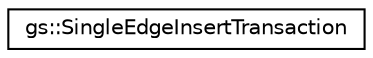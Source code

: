 digraph "Graphical Class Hierarchy"
{
 // LATEX_PDF_SIZE
  edge [fontname="Helvetica",fontsize="10",labelfontname="Helvetica",labelfontsize="10"];
  node [fontname="Helvetica",fontsize="10",shape=record];
  rankdir="LR";
  Node0 [label="gs::SingleEdgeInsertTransaction",height=0.2,width=0.4,color="black", fillcolor="white", style="filled",URL="$classgs_1_1SingleEdgeInsertTransaction.html",tooltip=" "];
}
